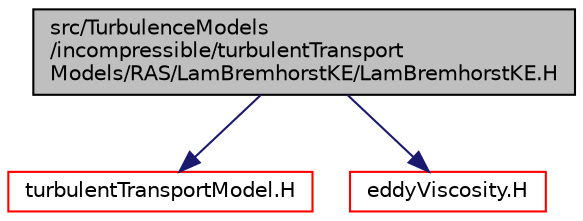 digraph "src/TurbulenceModels/incompressible/turbulentTransportModels/RAS/LamBremhorstKE/LamBremhorstKE.H"
{
  bgcolor="transparent";
  edge [fontname="Helvetica",fontsize="10",labelfontname="Helvetica",labelfontsize="10"];
  node [fontname="Helvetica",fontsize="10",shape=record];
  Node0 [label="src/TurbulenceModels\l/incompressible/turbulentTransport\lModels/RAS/LamBremhorstKE/LamBremhorstKE.H",height=0.2,width=0.4,color="black", fillcolor="grey75", style="filled", fontcolor="black"];
  Node0 -> Node1 [color="midnightblue",fontsize="10",style="solid",fontname="Helvetica"];
  Node1 [label="turbulentTransportModel.H",height=0.2,width=0.4,color="red",URL="$a17732.html"];
  Node0 -> Node346 [color="midnightblue",fontsize="10",style="solid",fontname="Helvetica"];
  Node346 [label="eddyViscosity.H",height=0.2,width=0.4,color="red",URL="$a17915.html"];
}
